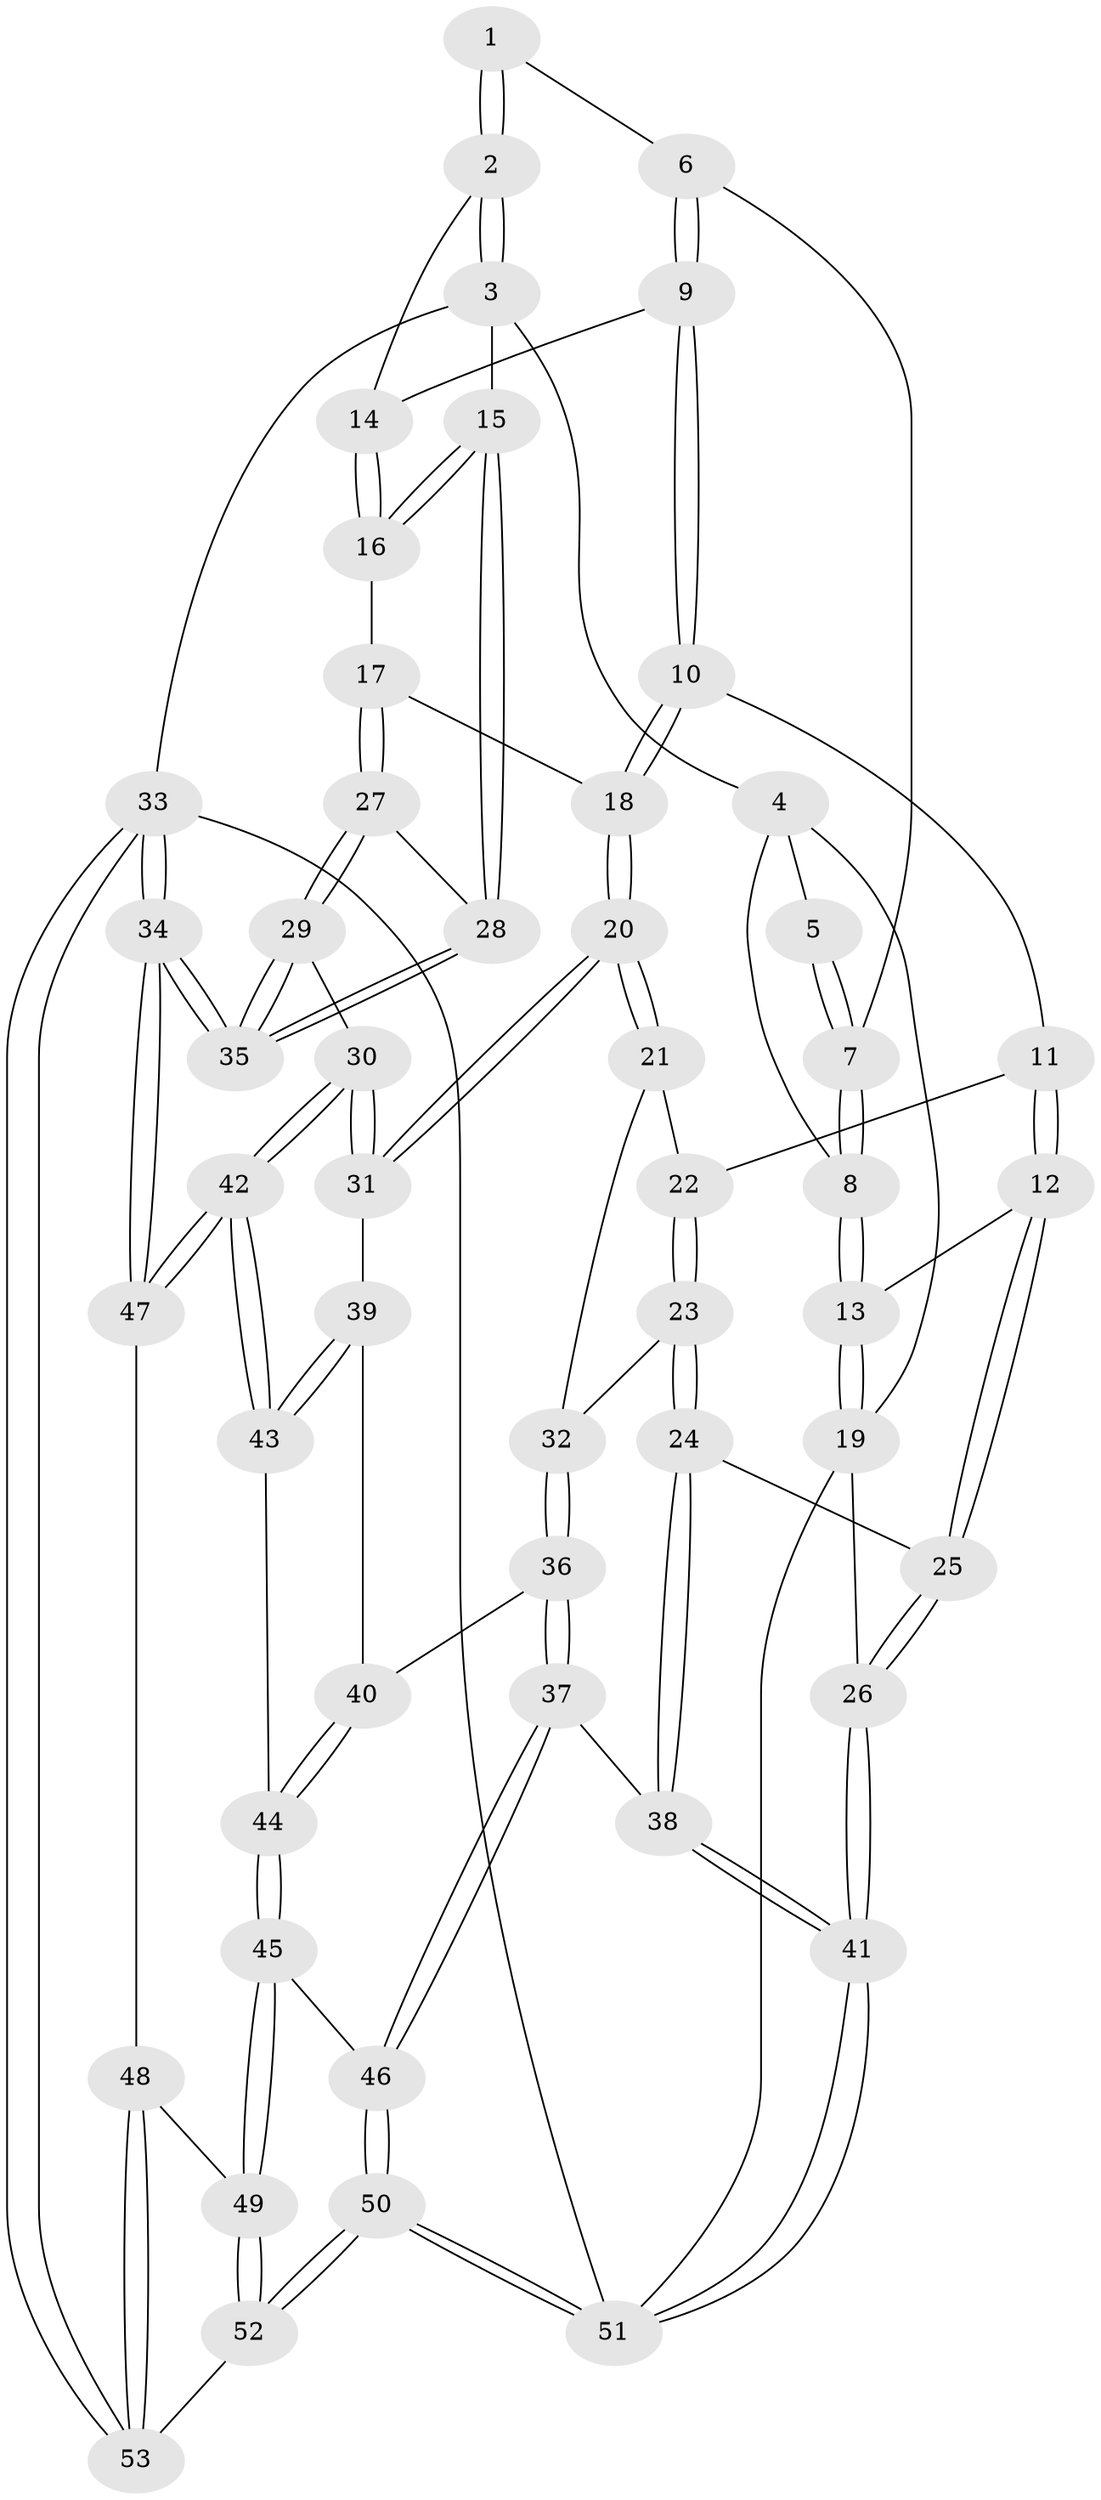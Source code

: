 // coarse degree distribution, {4: 0.39285714285714285, 6: 0.07142857142857142, 2: 0.03571428571428571, 5: 0.35714285714285715, 3: 0.14285714285714285}
// Generated by graph-tools (version 1.1) at 2025/52/02/27/25 19:52:40]
// undirected, 53 vertices, 129 edges
graph export_dot {
graph [start="1"]
  node [color=gray90,style=filled];
  1 [pos="+0.4879653497696394+0"];
  2 [pos="+0.7943746631531109+0"];
  3 [pos="+1+0"];
  4 [pos="+0.18137439732834065+0"];
  5 [pos="+0.33938345344640763+0"];
  6 [pos="+0.4771321912752362+0.07783879474677892"];
  7 [pos="+0.46785876652329633+0.07689722539801859"];
  8 [pos="+0.22464104369260346+0.08025990352086965"];
  9 [pos="+0.573805522885575+0.12842085816203574"];
  10 [pos="+0.5583158439673633+0.20988337582978692"];
  11 [pos="+0.5128254176441448+0.26609282628670883"];
  12 [pos="+0.27261510323430316+0.22696858246748502"];
  13 [pos="+0.22292844399738915+0.0892561335850938"];
  14 [pos="+0.7739470029412722+0"];
  15 [pos="+1+0.18585258307112312"];
  16 [pos="+0.8377818087096951+0.12504475238486631"];
  17 [pos="+0.8385621733186498+0.27762386852499366"];
  18 [pos="+0.8031872787291264+0.2994773135521753"];
  19 [pos="+0+0.26203633029295104"];
  20 [pos="+0.6931021563938197+0.46837357984872213"];
  21 [pos="+0.5871074372619165+0.37798917415959427"];
  22 [pos="+0.5131975250053229+0.26803623487461004"];
  23 [pos="+0.4187014542407565+0.453167821365409"];
  24 [pos="+0.3283773174677436+0.4503699527785144"];
  25 [pos="+0.22887765359879275+0.37256411293371505"];
  26 [pos="+0+0.562004570169052"];
  27 [pos="+0.9950178704068011+0.35622350284852977"];
  28 [pos="+1+0.3599931868372919"];
  29 [pos="+0.8565992188640963+0.5754592405051585"];
  30 [pos="+0.8432877480365432+0.5805511407550853"];
  31 [pos="+0.6933588381189475+0.48277779426277406"];
  32 [pos="+0.4535744003002562+0.48115317884381836"];
  33 [pos="+1+1"];
  34 [pos="+1+0.8413436866552465"];
  35 [pos="+1+0.679335992079205"];
  36 [pos="+0.5098801109636+0.5627747947901732"];
  37 [pos="+0.42242537212824144+0.68058776597184"];
  38 [pos="+0.327239563831879+0.6950395299388307"];
  39 [pos="+0.6679117465573104+0.5078007552873535"];
  40 [pos="+0.5208653530933012+0.5613968906343259"];
  41 [pos="+0+1"];
  42 [pos="+0.8178239181541863+0.7546608337157373"];
  43 [pos="+0.6588125326354111+0.7186309400448482"];
  44 [pos="+0.6328153105538527+0.7308894508739994"];
  45 [pos="+0.5655822157321533+0.7872633655592873"];
  46 [pos="+0.5515878737385161+0.7838059231449866"];
  47 [pos="+0.8377635662158881+0.7915834066649615"];
  48 [pos="+0.7938331007255582+0.8835410290540784"];
  49 [pos="+0.5893114264001086+0.8418787891280947"];
  50 [pos="+0.07381514424438007+1"];
  51 [pos="+0+1"];
  52 [pos="+0.5674999427189756+1"];
  53 [pos="+0.7715798810245986+1"];
  1 -- 2;
  1 -- 2;
  1 -- 6;
  2 -- 3;
  2 -- 3;
  2 -- 14;
  3 -- 4;
  3 -- 15;
  3 -- 33;
  4 -- 5;
  4 -- 8;
  4 -- 19;
  5 -- 7;
  5 -- 7;
  6 -- 7;
  6 -- 9;
  6 -- 9;
  7 -- 8;
  7 -- 8;
  8 -- 13;
  8 -- 13;
  9 -- 10;
  9 -- 10;
  9 -- 14;
  10 -- 11;
  10 -- 18;
  10 -- 18;
  11 -- 12;
  11 -- 12;
  11 -- 22;
  12 -- 13;
  12 -- 25;
  12 -- 25;
  13 -- 19;
  13 -- 19;
  14 -- 16;
  14 -- 16;
  15 -- 16;
  15 -- 16;
  15 -- 28;
  15 -- 28;
  16 -- 17;
  17 -- 18;
  17 -- 27;
  17 -- 27;
  18 -- 20;
  18 -- 20;
  19 -- 26;
  19 -- 51;
  20 -- 21;
  20 -- 21;
  20 -- 31;
  20 -- 31;
  21 -- 22;
  21 -- 32;
  22 -- 23;
  22 -- 23;
  23 -- 24;
  23 -- 24;
  23 -- 32;
  24 -- 25;
  24 -- 38;
  24 -- 38;
  25 -- 26;
  25 -- 26;
  26 -- 41;
  26 -- 41;
  27 -- 28;
  27 -- 29;
  27 -- 29;
  28 -- 35;
  28 -- 35;
  29 -- 30;
  29 -- 35;
  29 -- 35;
  30 -- 31;
  30 -- 31;
  30 -- 42;
  30 -- 42;
  31 -- 39;
  32 -- 36;
  32 -- 36;
  33 -- 34;
  33 -- 34;
  33 -- 53;
  33 -- 53;
  33 -- 51;
  34 -- 35;
  34 -- 35;
  34 -- 47;
  34 -- 47;
  36 -- 37;
  36 -- 37;
  36 -- 40;
  37 -- 38;
  37 -- 46;
  37 -- 46;
  38 -- 41;
  38 -- 41;
  39 -- 40;
  39 -- 43;
  39 -- 43;
  40 -- 44;
  40 -- 44;
  41 -- 51;
  41 -- 51;
  42 -- 43;
  42 -- 43;
  42 -- 47;
  42 -- 47;
  43 -- 44;
  44 -- 45;
  44 -- 45;
  45 -- 46;
  45 -- 49;
  45 -- 49;
  46 -- 50;
  46 -- 50;
  47 -- 48;
  48 -- 49;
  48 -- 53;
  48 -- 53;
  49 -- 52;
  49 -- 52;
  50 -- 51;
  50 -- 51;
  50 -- 52;
  50 -- 52;
  52 -- 53;
}
